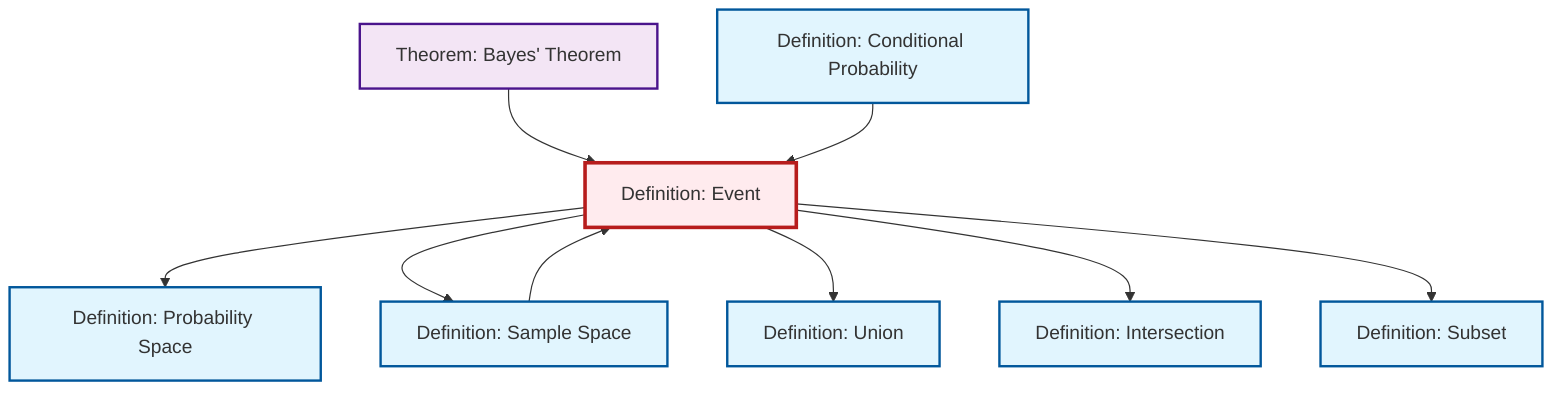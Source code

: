 graph TD
    classDef definition fill:#e1f5fe,stroke:#01579b,stroke-width:2px
    classDef theorem fill:#f3e5f5,stroke:#4a148c,stroke-width:2px
    classDef axiom fill:#fff3e0,stroke:#e65100,stroke-width:2px
    classDef example fill:#e8f5e9,stroke:#1b5e20,stroke-width:2px
    classDef current fill:#ffebee,stroke:#b71c1c,stroke-width:3px
    def-subset["Definition: Subset"]:::definition
    def-probability-space["Definition: Probability Space"]:::definition
    def-event["Definition: Event"]:::definition
    thm-bayes["Theorem: Bayes' Theorem"]:::theorem
    def-sample-space["Definition: Sample Space"]:::definition
    def-intersection["Definition: Intersection"]:::definition
    def-union["Definition: Union"]:::definition
    def-conditional-probability["Definition: Conditional Probability"]:::definition
    def-event --> def-probability-space
    thm-bayes --> def-event
    def-event --> def-sample-space
    def-event --> def-union
    def-sample-space --> def-event
    def-conditional-probability --> def-event
    def-event --> def-intersection
    def-event --> def-subset
    class def-event current